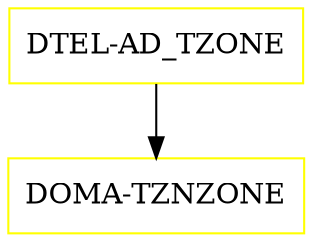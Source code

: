 digraph G {
  "DTEL-AD_TZONE" [shape=box,color=yellow];
  "DOMA-TZNZONE" [shape=box,color=yellow,URL="./DOMA_TZNZONE.html"];
  "DTEL-AD_TZONE" -> "DOMA-TZNZONE";
}
